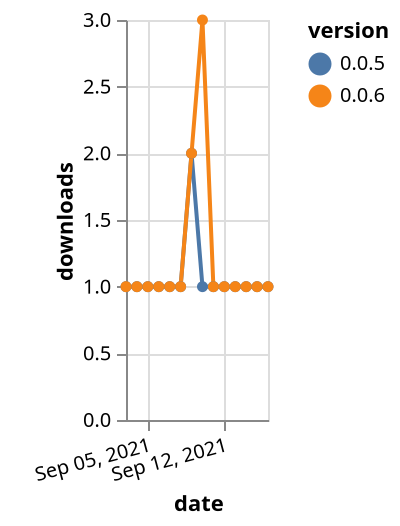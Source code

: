 {"$schema": "https://vega.github.io/schema/vega-lite/v5.json", "description": "A simple bar chart with embedded data.", "data": {"values": [{"date": "2021-09-03", "total": 220, "delta": 1, "version": "0.0.5"}, {"date": "2021-09-04", "total": 221, "delta": 1, "version": "0.0.5"}, {"date": "2021-09-05", "total": 222, "delta": 1, "version": "0.0.5"}, {"date": "2021-09-06", "total": 223, "delta": 1, "version": "0.0.5"}, {"date": "2021-09-07", "total": 224, "delta": 1, "version": "0.0.5"}, {"date": "2021-09-08", "total": 225, "delta": 1, "version": "0.0.5"}, {"date": "2021-09-09", "total": 227, "delta": 2, "version": "0.0.5"}, {"date": "2021-09-10", "total": 228, "delta": 1, "version": "0.0.5"}, {"date": "2021-09-11", "total": 229, "delta": 1, "version": "0.0.5"}, {"date": "2021-09-12", "total": 230, "delta": 1, "version": "0.0.5"}, {"date": "2021-09-13", "total": 231, "delta": 1, "version": "0.0.5"}, {"date": "2021-09-14", "total": 232, "delta": 1, "version": "0.0.5"}, {"date": "2021-09-15", "total": 233, "delta": 1, "version": "0.0.5"}, {"date": "2021-09-16", "total": 234, "delta": 1, "version": "0.0.5"}, {"date": "2021-09-03", "total": 229, "delta": 1, "version": "0.0.6"}, {"date": "2021-09-04", "total": 230, "delta": 1, "version": "0.0.6"}, {"date": "2021-09-05", "total": 231, "delta": 1, "version": "0.0.6"}, {"date": "2021-09-06", "total": 232, "delta": 1, "version": "0.0.6"}, {"date": "2021-09-07", "total": 233, "delta": 1, "version": "0.0.6"}, {"date": "2021-09-08", "total": 234, "delta": 1, "version": "0.0.6"}, {"date": "2021-09-09", "total": 236, "delta": 2, "version": "0.0.6"}, {"date": "2021-09-10", "total": 239, "delta": 3, "version": "0.0.6"}, {"date": "2021-09-11", "total": 240, "delta": 1, "version": "0.0.6"}, {"date": "2021-09-12", "total": 241, "delta": 1, "version": "0.0.6"}, {"date": "2021-09-13", "total": 242, "delta": 1, "version": "0.0.6"}, {"date": "2021-09-14", "total": 243, "delta": 1, "version": "0.0.6"}, {"date": "2021-09-15", "total": 244, "delta": 1, "version": "0.0.6"}, {"date": "2021-09-16", "total": 245, "delta": 1, "version": "0.0.6"}]}, "width": "container", "mark": {"type": "line", "point": {"filled": true}}, "encoding": {"x": {"field": "date", "type": "temporal", "timeUnit": "yearmonthdate", "title": "date", "axis": {"labelAngle": -15}}, "y": {"field": "delta", "type": "quantitative", "title": "downloads"}, "color": {"field": "version", "type": "nominal"}, "tooltip": {"field": "delta"}}}